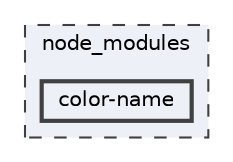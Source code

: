 digraph "node_modules/color-name"
{
 // LATEX_PDF_SIZE
  bgcolor="transparent";
  edge [fontname=Helvetica,fontsize=10,labelfontname=Helvetica,labelfontsize=10];
  node [fontname=Helvetica,fontsize=10,shape=box,height=0.2,width=0.4];
  compound=true
  subgraph clusterdir_acd06b18086a0dd2ae699b1e0b775be8 {
    graph [ bgcolor="#edf0f7", pencolor="grey25", label="node_modules", fontname=Helvetica,fontsize=10 style="filled,dashed", URL="dir_acd06b18086a0dd2ae699b1e0b775be8.html",tooltip=""]
  dir_4a89857b8fe9f0f9f442678d6441ac5b [label="color-name", fillcolor="#edf0f7", color="grey25", style="filled,bold", URL="dir_4a89857b8fe9f0f9f442678d6441ac5b.html",tooltip=""];
  }
}
